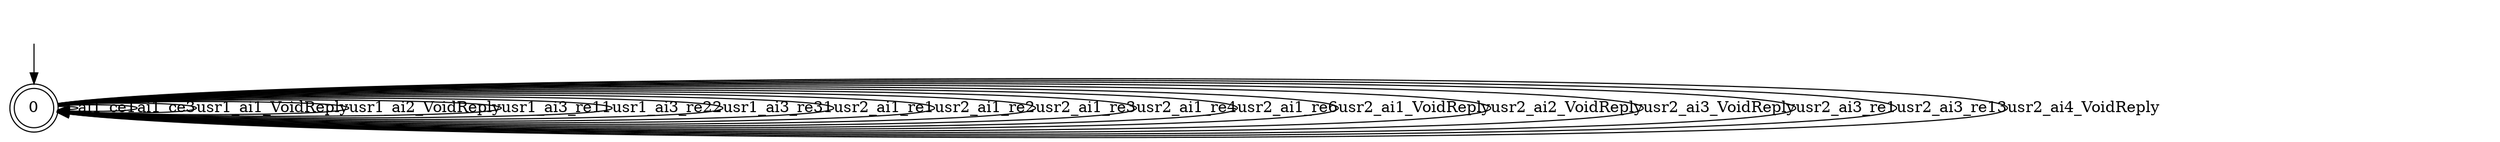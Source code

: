 digraph T1 {
0 [label="0", shape=doublecircle];
0 -> 0  [label="ai1_ce1"];
0 -> 0  [label="ai1_ce3"];
0 -> 0  [label="usr1_ai1_VoidReply"];
0 -> 0  [label="usr1_ai2_VoidReply"];
0 -> 0  [label="usr1_ai3_re11"];
0 -> 0  [label="usr1_ai3_re22"];
0 -> 0  [label="usr1_ai3_re31"];
0 -> 0  [label="usr2_ai1_re1"];
0 -> 0  [label="usr2_ai1_re2"];
0 -> 0  [label="usr2_ai1_re3"];
0 -> 0  [label="usr2_ai1_re4"];
0 -> 0  [label="usr2_ai1_re6"];
0 -> 0  [label="usr2_ai1_VoidReply"];
0 -> 0  [label="usr2_ai2_VoidReply"];
0 -> 0  [label="usr2_ai3_VoidReply"];
0 -> 0  [label="usr2_ai3_re1"];
0 -> 0  [label="usr2_ai3_re13"];
0 -> 0  [label="usr2_ai4_VoidReply"];
__start0 [label="", shape=none];
__start0 -> 0  [label=""];
}
